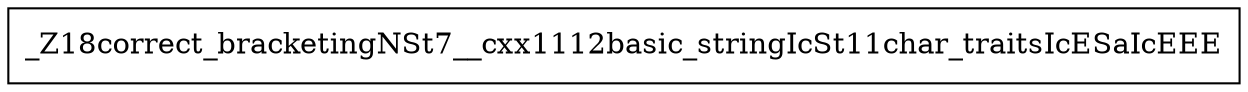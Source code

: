 digraph CallGraph {
    node [shape=box];

    // Function nodes
    CorrectBracketing [label="_Z18correct_bracketingNSt7__cxx1112basic_stringIcSt11char_traitsIcESaIcEEE"];

    // Edges (function calls)
    // Since there are no other function calls, there are no edges.
}
